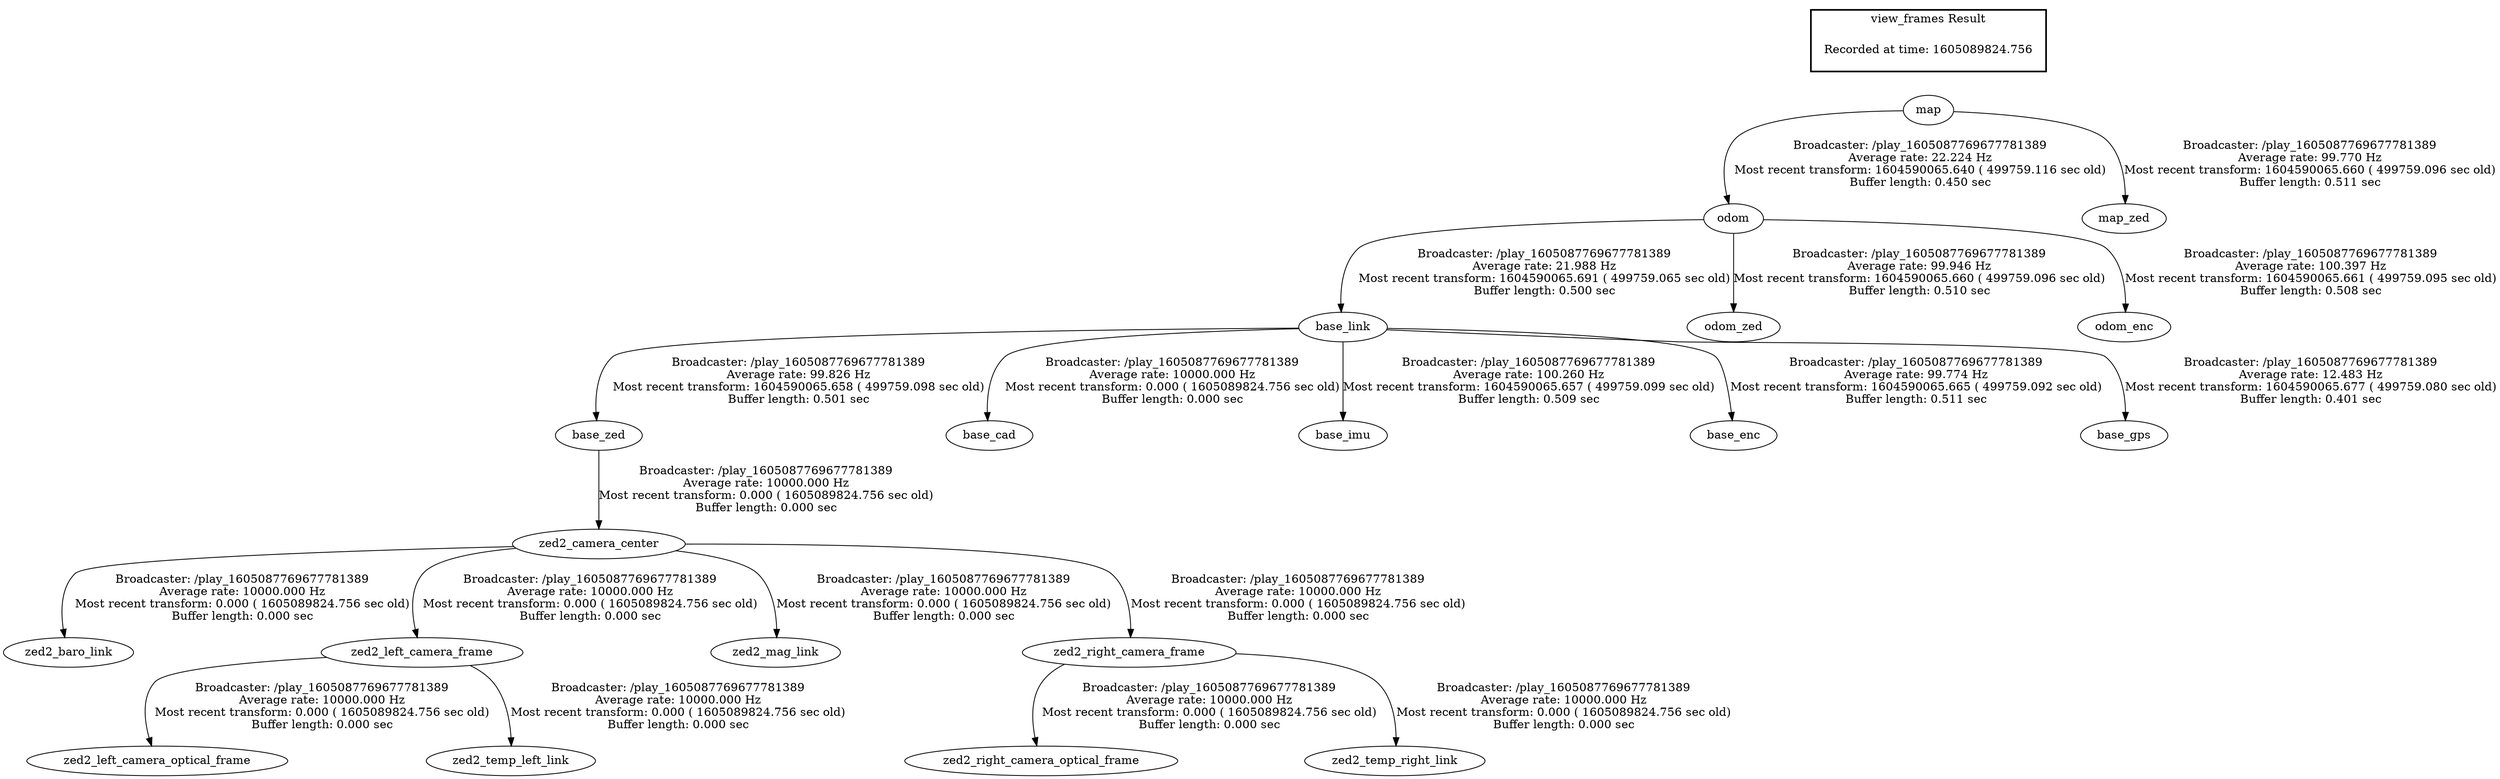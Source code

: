 digraph G {
"zed2_camera_center" -> "zed2_baro_link"[label="Broadcaster: /play_1605087769677781389\nAverage rate: 10000.000 Hz\nMost recent transform: 0.000 ( 1605089824.756 sec old)\nBuffer length: 0.000 sec\n"];
"base_zed" -> "zed2_camera_center"[label="Broadcaster: /play_1605087769677781389\nAverage rate: 10000.000 Hz\nMost recent transform: 0.000 ( 1605089824.756 sec old)\nBuffer length: 0.000 sec\n"];
"base_link" -> "base_zed"[label="Broadcaster: /play_1605087769677781389\nAverage rate: 99.826 Hz\nMost recent transform: 1604590065.658 ( 499759.098 sec old)\nBuffer length: 0.501 sec\n"];
"zed2_camera_center" -> "zed2_left_camera_frame"[label="Broadcaster: /play_1605087769677781389\nAverage rate: 10000.000 Hz\nMost recent transform: 0.000 ( 1605089824.756 sec old)\nBuffer length: 0.000 sec\n"];
"zed2_left_camera_frame" -> "zed2_left_camera_optical_frame"[label="Broadcaster: /play_1605087769677781389\nAverage rate: 10000.000 Hz\nMost recent transform: 0.000 ( 1605089824.756 sec old)\nBuffer length: 0.000 sec\n"];
"zed2_camera_center" -> "zed2_mag_link"[label="Broadcaster: /play_1605087769677781389\nAverage rate: 10000.000 Hz\nMost recent transform: 0.000 ( 1605089824.756 sec old)\nBuffer length: 0.000 sec\n"];
"zed2_camera_center" -> "zed2_right_camera_frame"[label="Broadcaster: /play_1605087769677781389\nAverage rate: 10000.000 Hz\nMost recent transform: 0.000 ( 1605089824.756 sec old)\nBuffer length: 0.000 sec\n"];
"zed2_right_camera_frame" -> "zed2_right_camera_optical_frame"[label="Broadcaster: /play_1605087769677781389\nAverage rate: 10000.000 Hz\nMost recent transform: 0.000 ( 1605089824.756 sec old)\nBuffer length: 0.000 sec\n"];
"zed2_left_camera_frame" -> "zed2_temp_left_link"[label="Broadcaster: /play_1605087769677781389\nAverage rate: 10000.000 Hz\nMost recent transform: 0.000 ( 1605089824.756 sec old)\nBuffer length: 0.000 sec\n"];
"zed2_right_camera_frame" -> "zed2_temp_right_link"[label="Broadcaster: /play_1605087769677781389\nAverage rate: 10000.000 Hz\nMost recent transform: 0.000 ( 1605089824.756 sec old)\nBuffer length: 0.000 sec\n"];
"base_link" -> "base_cad"[label="Broadcaster: /play_1605087769677781389\nAverage rate: 10000.000 Hz\nMost recent transform: 0.000 ( 1605089824.756 sec old)\nBuffer length: 0.000 sec\n"];
"odom" -> "base_link"[label="Broadcaster: /play_1605087769677781389\nAverage rate: 21.988 Hz\nMost recent transform: 1604590065.691 ( 499759.065 sec old)\nBuffer length: 0.500 sec\n"];
"base_link" -> "base_imu"[label="Broadcaster: /play_1605087769677781389\nAverage rate: 100.260 Hz\nMost recent transform: 1604590065.657 ( 499759.099 sec old)\nBuffer length: 0.509 sec\n"];
"map" -> "map_zed"[label="Broadcaster: /play_1605087769677781389\nAverage rate: 99.770 Hz\nMost recent transform: 1604590065.660 ( 499759.096 sec old)\nBuffer length: 0.511 sec\n"];
"odom" -> "odom_zed"[label="Broadcaster: /play_1605087769677781389\nAverage rate: 99.946 Hz\nMost recent transform: 1604590065.660 ( 499759.096 sec old)\nBuffer length: 0.510 sec\n"];
"map" -> "odom"[label="Broadcaster: /play_1605087769677781389\nAverage rate: 22.224 Hz\nMost recent transform: 1604590065.640 ( 499759.116 sec old)\nBuffer length: 0.450 sec\n"];
"odom" -> "odom_enc"[label="Broadcaster: /play_1605087769677781389\nAverage rate: 100.397 Hz\nMost recent transform: 1604590065.661 ( 499759.095 sec old)\nBuffer length: 0.508 sec\n"];
"base_link" -> "base_enc"[label="Broadcaster: /play_1605087769677781389\nAverage rate: 99.774 Hz\nMost recent transform: 1604590065.665 ( 499759.092 sec old)\nBuffer length: 0.511 sec\n"];
"base_link" -> "base_gps"[label="Broadcaster: /play_1605087769677781389\nAverage rate: 12.483 Hz\nMost recent transform: 1604590065.677 ( 499759.080 sec old)\nBuffer length: 0.401 sec\n"];
edge [style=invis];
 subgraph cluster_legend { style=bold; color=black; label ="view_frames Result";
"Recorded at time: 1605089824.756"[ shape=plaintext ] ;
 }->"map";
}